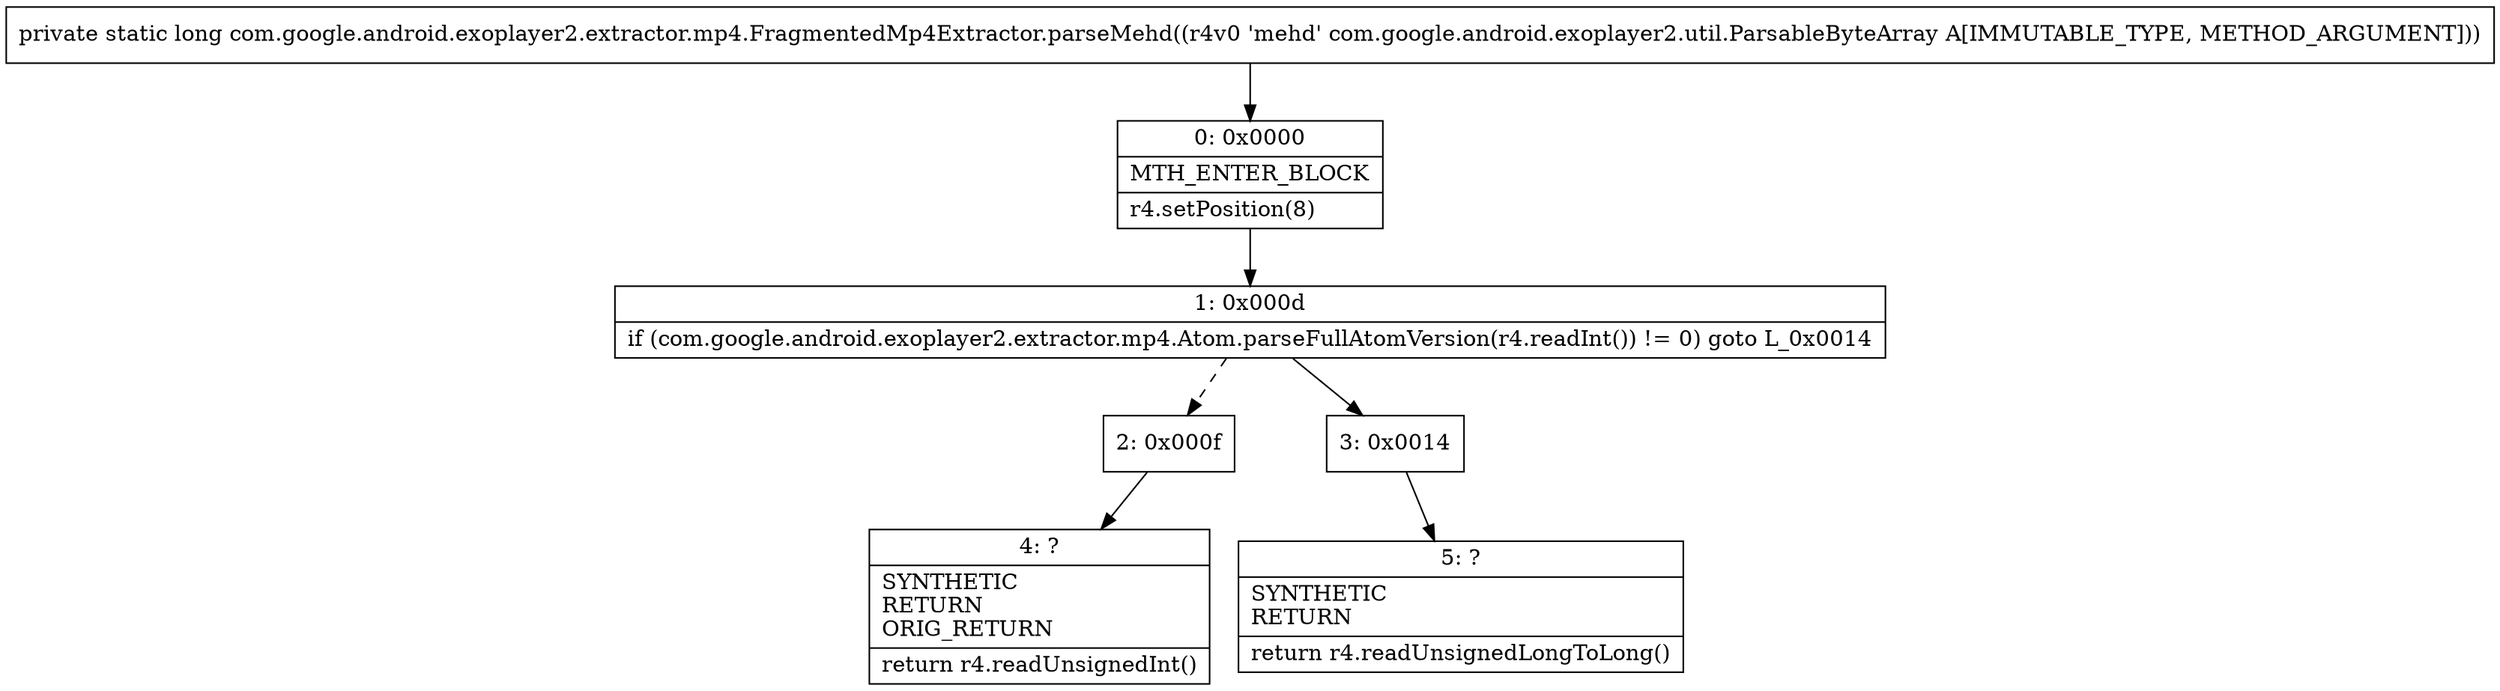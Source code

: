digraph "CFG forcom.google.android.exoplayer2.extractor.mp4.FragmentedMp4Extractor.parseMehd(Lcom\/google\/android\/exoplayer2\/util\/ParsableByteArray;)J" {
Node_0 [shape=record,label="{0\:\ 0x0000|MTH_ENTER_BLOCK\l|r4.setPosition(8)\l}"];
Node_1 [shape=record,label="{1\:\ 0x000d|if (com.google.android.exoplayer2.extractor.mp4.Atom.parseFullAtomVersion(r4.readInt()) != 0) goto L_0x0014\l}"];
Node_2 [shape=record,label="{2\:\ 0x000f}"];
Node_3 [shape=record,label="{3\:\ 0x0014}"];
Node_4 [shape=record,label="{4\:\ ?|SYNTHETIC\lRETURN\lORIG_RETURN\l|return r4.readUnsignedInt()\l}"];
Node_5 [shape=record,label="{5\:\ ?|SYNTHETIC\lRETURN\l|return r4.readUnsignedLongToLong()\l}"];
MethodNode[shape=record,label="{private static long com.google.android.exoplayer2.extractor.mp4.FragmentedMp4Extractor.parseMehd((r4v0 'mehd' com.google.android.exoplayer2.util.ParsableByteArray A[IMMUTABLE_TYPE, METHOD_ARGUMENT])) }"];
MethodNode -> Node_0;
Node_0 -> Node_1;
Node_1 -> Node_2[style=dashed];
Node_1 -> Node_3;
Node_2 -> Node_4;
Node_3 -> Node_5;
}

